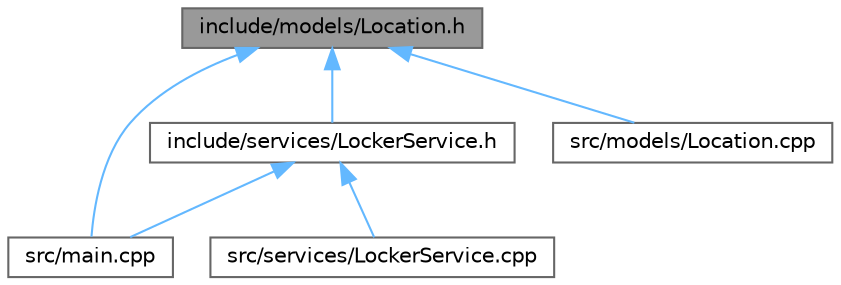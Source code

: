 digraph "include/models/Location.h"
{
 // INTERACTIVE_SVG=YES
 // LATEX_PDF_SIZE
  bgcolor="transparent";
  edge [fontname=Helvetica,fontsize=10,labelfontname=Helvetica,labelfontsize=10];
  node [fontname=Helvetica,fontsize=10,shape=box,height=0.2,width=0.4];
  Node1 [label="include/models/Location.h",height=0.2,width=0.4,color="gray40", fillcolor="grey60", style="filled", fontcolor="black",tooltip=" "];
  Node1 -> Node2 [dir="back",color="steelblue1",style="solid"];
  Node2 [label="include/services/LockerService.h",height=0.2,width=0.4,color="grey40", fillcolor="white", style="filled",URL="$LockerService_8h.html",tooltip=" "];
  Node2 -> Node3 [dir="back",color="steelblue1",style="solid"];
  Node3 [label="src/main.cpp",height=0.2,width=0.4,color="grey40", fillcolor="white", style="filled",URL="$main_8cpp.html",tooltip=" "];
  Node2 -> Node4 [dir="back",color="steelblue1",style="solid"];
  Node4 [label="src/services/LockerService.cpp",height=0.2,width=0.4,color="grey40", fillcolor="white", style="filled",URL="$LockerService_8cpp.html",tooltip=" "];
  Node1 -> Node3 [dir="back",color="steelblue1",style="solid"];
  Node1 -> Node5 [dir="back",color="steelblue1",style="solid"];
  Node5 [label="src/models/Location.cpp",height=0.2,width=0.4,color="grey40", fillcolor="white", style="filled",URL="$Location_8cpp.html",tooltip=" "];
}
